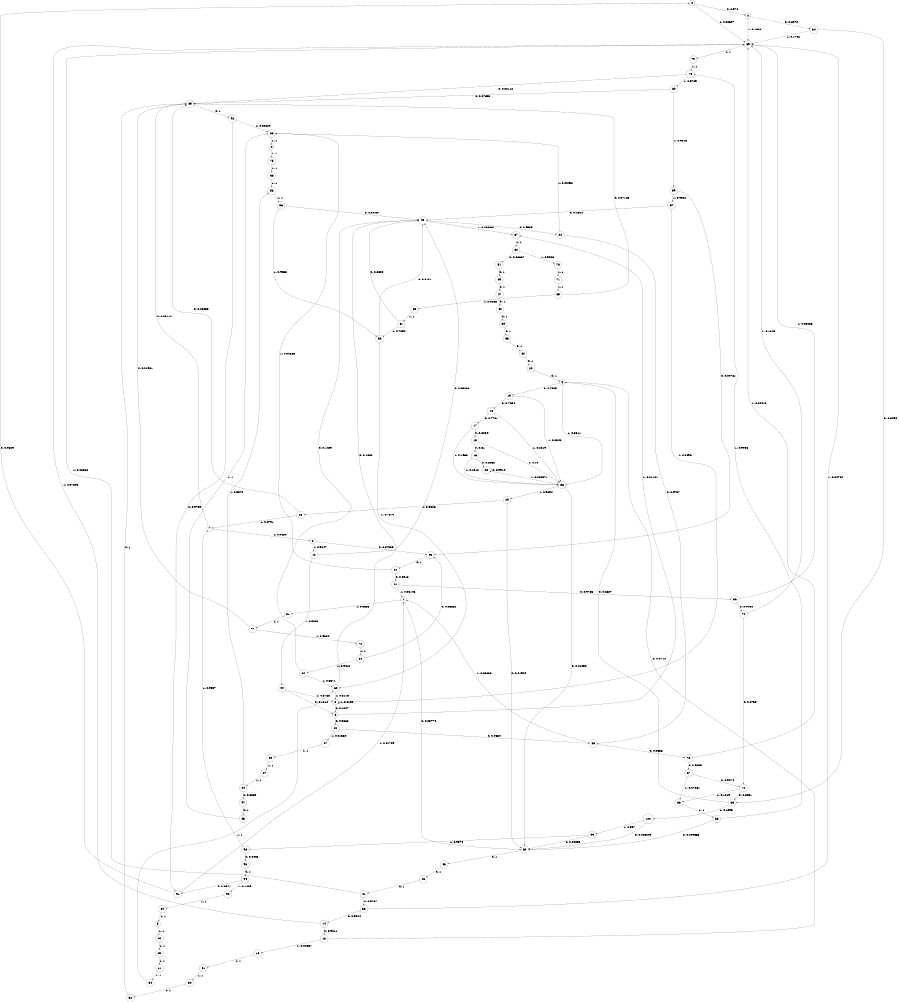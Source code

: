 digraph "ch3_both_grouped_df_L14" {
size = "6,8.5";
ratio = "fill";
node [shape = circle];
node [fontsize = 24];
edge [fontsize = 24];
0 -> 4 [label = "0: 0.974    "];
0 -> 89 [label = "1: 0.02597  "];
1 -> 50 [label = "0: 0.03774  "];
1 -> 81 [label = "1: 0.9623   "];
2 -> 93 [label = "0: 0.07535  "];
2 -> 12 [label = "1: 0.9247   "];
3 -> 6 [label = "0: 0.1847   "];
3 -> 3 [label = "1: 0.8153   "];
4 -> 34 [label = "0: 0.8972   "];
4 -> 89 [label = "1: 0.1028   "];
5 -> 19 [label = "0: 0.7989   "];
5 -> 36 [label = "1: 0.2011   "];
6 -> 40 [label = "0: 0.9882   "];
6 -> 87 [label = "1: 0.01181  "];
7 -> 85 [label = "0: 0.05112  "];
7 -> 2 [label = "1: 0.9489   "];
8 -> 25 [label = "1: 1        "];
9 -> 75 [label = "1: 1        "];
10 -> 31 [label = "1: 1        "];
11 -> 54 [label = "1: 1        "];
12 -> 43 [label = "0: 0.09466  "];
12 -> 44 [label = "1: 0.9053   "];
13 -> 5 [label = "0: 0.9714   "];
13 -> 10 [label = "1: 0.02857  "];
14 -> 13 [label = "0: 0.9211   "];
14 -> 89 [label = "1: 0.07895  "];
15 -> 16 [label = "0: 0.81     "];
15 -> 36 [label = "1: 0.19     "];
16 -> 23 [label = "0: 0.8488   "];
16 -> 36 [label = "1: 0.1512   "];
17 -> 15 [label = "0: 0.8034   "];
17 -> 36 [label = "1: 0.1966   "];
18 -> 17 [label = "0: 0.7781   "];
18 -> 36 [label = "1: 0.2219   "];
19 -> 18 [label = "0: 0.7654   "];
19 -> 36 [label = "1: 0.2346   "];
20 -> 5 [label = "0: 1        "];
21 -> 86 [label = "0: 0.9785   "];
21 -> 1 [label = "1: 0.02146  "];
22 -> 83 [label = "0: 0.9757   "];
22 -> 88 [label = "1: 0.02432  "];
23 -> 23 [label = "0: 0.9914   "];
23 -> 36 [label = "1: 0.008571  "];
24 -> 97 [label = "0: 0.0625   "];
24 -> 58 [label = "1: 0.9375   "];
25 -> 45 [label = "1: 1        "];
26 -> 85 [label = "0: 0.02085  "];
26 -> 7 [label = "1: 0.9791   "];
27 -> 24 [label = "1: 1        "];
28 -> 50 [label = "0: 0.01944  "];
28 -> 26 [label = "1: 0.9806   "];
29 -> 27 [label = "1: 1        "];
30 -> 52 [label = "1: 1        "];
31 -> 30 [label = "1: 1        "];
32 -> 20 [label = "0: 1        "];
33 -> 5 [label = "0: 0.8607   "];
33 -> 100 [label = "1: 0.1393   "];
34 -> 33 [label = "0: 0.8298   "];
34 -> 89 [label = "1: 0.1702   "];
35 -> 32 [label = "0: 1        "];
36 -> 50 [label = "0: 0.01058  "];
36 -> 28 [label = "1: 0.9894   "];
37 -> 29 [label = "1: 1        "];
38 -> 14 [label = "0: 0.9524   "];
38 -> 89 [label = "1: 0.04762  "];
39 -> 35 [label = "0: 1        "];
40 -> 83 [label = "0: 0.9864   "];
40 -> 37 [label = "1: 0.01364  "];
41 -> 38 [label = "0: 0.9767   "];
41 -> 89 [label = "1: 0.02326  "];
42 -> 39 [label = "0: 1        "];
43 -> 22 [label = "0: 0.9939   "];
43 -> 87 [label = "1: 0.006061  "];
44 -> 6 [label = "0: 0.1212   "];
44 -> 3 [label = "1: 0.8788   "];
45 -> 11 [label = "1: 1        "];
46 -> 41 [label = "0: 1        "];
47 -> 42 [label = "0: 1        "];
48 -> 46 [label = "0: 1        "];
49 -> 47 [label = "0: 1        "];
50 -> 48 [label = "0: 1        "];
51 -> 49 [label = "0: 1        "];
52 -> 85 [label = "0: 1        "];
53 -> 43 [label = "0: 0.2121   "];
53 -> 60 [label = "1: 0.7879   "];
54 -> 60 [label = "1: 1        "];
55 -> 50 [label = "0: 0.009368  "];
55 -> 76 [label = "1: 0.9906   "];
56 -> 43 [label = "0: 0.04167  "];
56 -> 53 [label = "1: 0.9583   "];
57 -> 43 [label = "0: 0.1504   "];
57 -> 3 [label = "1: 0.8496   "];
58 -> 56 [label = "1: 1        "];
59 -> 93 [label = "0: 0.09781  "];
59 -> 57 [label = "1: 0.9022   "];
60 -> 43 [label = "0: 0.1884   "];
60 -> 3 [label = "1: 0.8116   "];
61 -> 43 [label = "0: 0.2308   "];
61 -> 53 [label = "1: 0.7692   "];
62 -> 43 [label = "0: 0.1429   "];
62 -> 60 [label = "1: 0.8571   "];
63 -> 61 [label = "1: 1        "];
64 -> 93 [label = "0: 0.05882  "];
64 -> 62 [label = "1: 0.9412   "];
65 -> 85 [label = "0: 0.07143  "];
65 -> 63 [label = "1: 0.9286   "];
66 -> 55 [label = "1: 1        "];
67 -> 72 [label = "0: 0.9274   "];
67 -> 66 [label = "1: 0.07261  "];
68 -> 58 [label = "1: 1        "];
69 -> 85 [label = "0: 0.07855  "];
69 -> 59 [label = "1: 0.9215   "];
70 -> 64 [label = "1: 1        "];
71 -> 65 [label = "1: 1        "];
72 -> 33 [label = "0: 0.8981   "];
72 -> 66 [label = "1: 0.1019   "];
73 -> 67 [label = "0: 0.9559   "];
73 -> 89 [label = "1: 0.04413  "];
74 -> 72 [label = "0: 0.8785   "];
74 -> 89 [label = "1: 0.1215   "];
75 -> 68 [label = "1: 1        "];
76 -> 85 [label = "0: 0.02112  "];
76 -> 69 [label = "1: 0.9789   "];
77 -> 85 [label = "0: 0.01961  "];
77 -> 70 [label = "1: 0.9804   "];
78 -> 71 [label = "1: 1        "];
79 -> 76 [label = "1: 1        "];
80 -> 8 [label = "1: 1        "];
81 -> 77 [label = "1: 1        "];
82 -> 51 [label = "0: 0.06667  "];
82 -> 78 [label = "1: 0.9333   "];
83 -> 73 [label = "0: 0.9636   "];
83 -> 1 [label = "1: 0.03638  "];
84 -> 21 [label = "0: 0.9912   "];
84 -> 88 [label = "1: 0.00885  "];
85 -> 92 [label = "0: 1        "];
86 -> 74 [label = "0: 0.9492   "];
86 -> 89 [label = "1: 0.05085  "];
87 -> 82 [label = "1: 1        "];
88 -> 9 [label = "1: 1        "];
89 -> 79 [label = "1: 1        "];
90 -> 80 [label = "1: 1        "];
91 -> 0 [label = "0: 0.9829   "];
91 -> 1 [label = "1: 0.01709  "];
92 -> 91 [label = "0: 0.9739   "];
92 -> 88 [label = "1: 0.02609  "];
93 -> 84 [label = "0: 1        "];
94 -> 91 [label = "0: 0.8571   "];
94 -> 90 [label = "1: 0.1429   "];
95 -> 88 [label = "1: 1        "];
96 -> 94 [label = "0: 1        "];
97 -> 95 [label = "0: 1        "];
98 -> 96 [label = "0: 0.0443   "];
98 -> 7 [label = "1: 0.9557   "];
99 -> 50 [label = "0: 0.04255  "];
99 -> 98 [label = "1: 0.9574   "];
100 -> 50 [label = "0: 0.003049  "];
100 -> 99 [label = "1: 0.997    "];
}